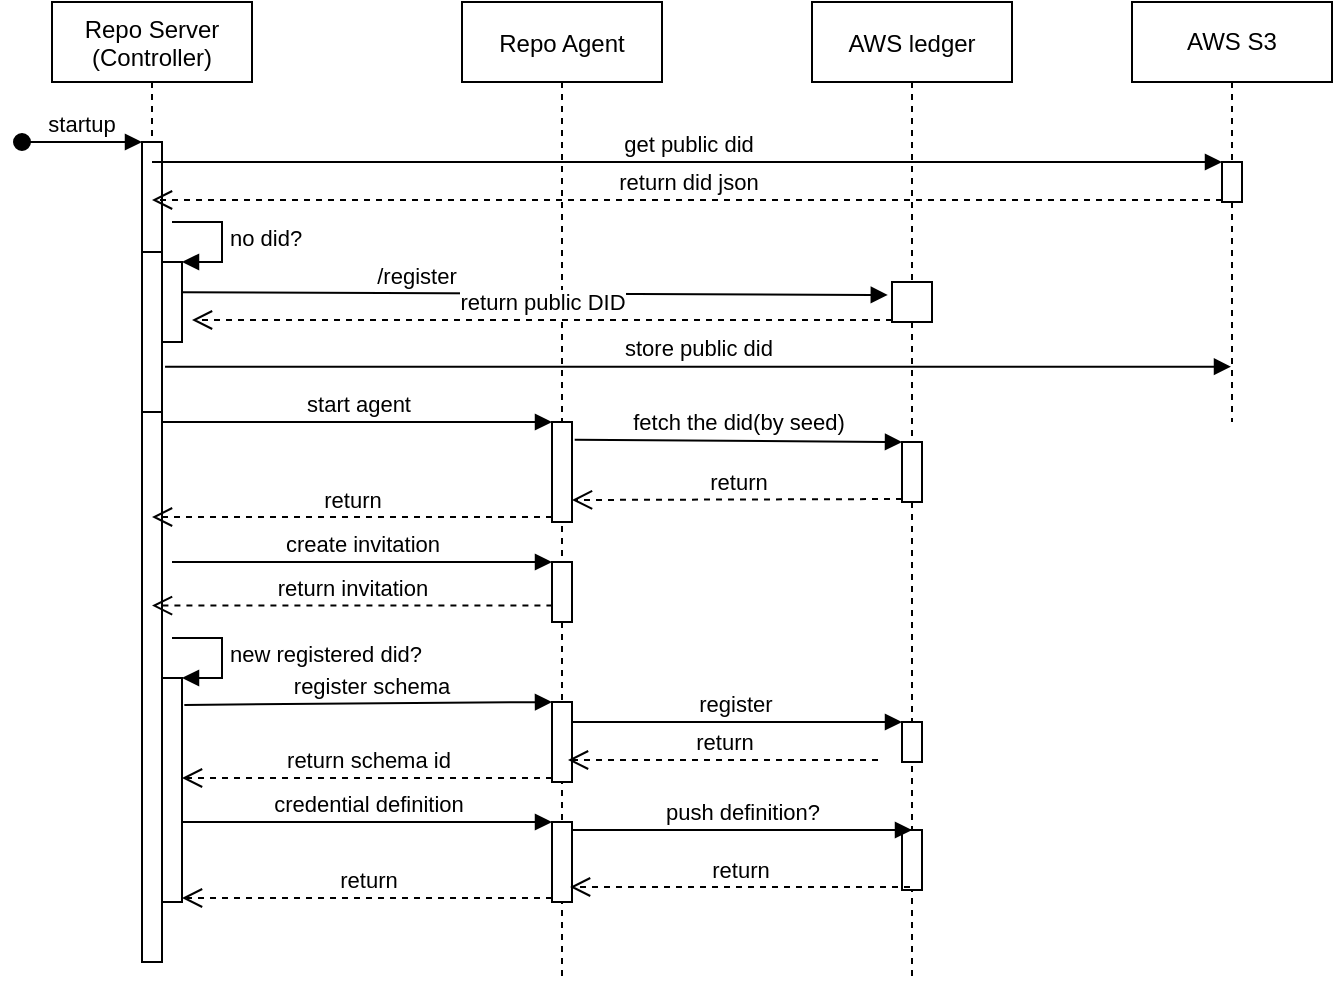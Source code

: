 <mxfile version="13.9.9" type="device"><diagram id="kgpKYQtTHZ0yAKxKKP6v" name="Page-1"><mxGraphModel dx="1122" dy="617" grid="1" gridSize="10" guides="1" tooltips="1" connect="1" arrows="1" fold="1" page="1" pageScale="1" pageWidth="850" pageHeight="1100" math="0" shadow="0"><root><mxCell id="0"/><mxCell id="1" parent="0"/><mxCell id="3nuBFxr9cyL0pnOWT2aG-1" value="Repo Server&#10;(Controller)" style="shape=umlLifeline;perimeter=lifelinePerimeter;container=1;collapsible=0;recursiveResize=0;rounded=0;shadow=0;strokeWidth=1;" parent="1" vertex="1"><mxGeometry x="120" y="80" width="100" height="480" as="geometry"/></mxCell><mxCell id="3nuBFxr9cyL0pnOWT2aG-2" value="" style="points=[];perimeter=orthogonalPerimeter;rounded=0;shadow=0;strokeWidth=1;" parent="3nuBFxr9cyL0pnOWT2aG-1" vertex="1"><mxGeometry x="45" y="70" width="10" height="410" as="geometry"/></mxCell><mxCell id="3nuBFxr9cyL0pnOWT2aG-3" value="startup" style="verticalAlign=bottom;startArrow=oval;endArrow=block;startSize=8;shadow=0;strokeWidth=1;" parent="3nuBFxr9cyL0pnOWT2aG-1" target="3nuBFxr9cyL0pnOWT2aG-2" edge="1"><mxGeometry relative="1" as="geometry"><mxPoint x="-15" y="70" as="sourcePoint"/></mxGeometry></mxCell><mxCell id="3nuBFxr9cyL0pnOWT2aG-4" value="" style="points=[];perimeter=orthogonalPerimeter;rounded=0;shadow=0;strokeWidth=1;" parent="3nuBFxr9cyL0pnOWT2aG-1" vertex="1"><mxGeometry x="45" y="125" width="10" height="80" as="geometry"/></mxCell><mxCell id="R063gct-nQPeViLU7_9N-5" value="" style="html=1;points=[];perimeter=orthogonalPerimeter;" parent="3nuBFxr9cyL0pnOWT2aG-1" vertex="1"><mxGeometry x="55" y="130" width="10" height="40" as="geometry"/></mxCell><mxCell id="R063gct-nQPeViLU7_9N-6" value="no did?" style="edgeStyle=orthogonalEdgeStyle;html=1;align=left;spacingLeft=2;endArrow=block;rounded=0;entryX=1;entryY=0;" parent="3nuBFxr9cyL0pnOWT2aG-1" target="R063gct-nQPeViLU7_9N-5" edge="1"><mxGeometry relative="1" as="geometry"><mxPoint x="60" y="110" as="sourcePoint"/><Array as="points"><mxPoint x="85" y="110"/></Array></mxGeometry></mxCell><mxCell id="R063gct-nQPeViLU7_9N-18" value="" style="html=1;points=[];perimeter=orthogonalPerimeter;" parent="3nuBFxr9cyL0pnOWT2aG-1" vertex="1"><mxGeometry x="55" y="338" width="10" height="112" as="geometry"/></mxCell><mxCell id="R063gct-nQPeViLU7_9N-19" value="new registered did?" style="edgeStyle=orthogonalEdgeStyle;html=1;align=left;spacingLeft=2;endArrow=block;rounded=0;entryX=1;entryY=0;" parent="3nuBFxr9cyL0pnOWT2aG-1" target="R063gct-nQPeViLU7_9N-18" edge="1"><mxGeometry relative="1" as="geometry"><mxPoint x="60" y="318" as="sourcePoint"/><Array as="points"><mxPoint x="85" y="318"/><mxPoint x="85" y="338"/></Array></mxGeometry></mxCell><mxCell id="3nuBFxr9cyL0pnOWT2aG-5" value="Repo Agent" style="shape=umlLifeline;perimeter=lifelinePerimeter;container=1;collapsible=0;recursiveResize=0;rounded=0;shadow=0;strokeWidth=1;" parent="1" vertex="1"><mxGeometry x="325" y="80" width="100" height="490" as="geometry"/></mxCell><mxCell id="4yu0Km1aw1DMIzy2Llx--33" value="" style="html=1;points=[];perimeter=orthogonalPerimeter;" parent="3nuBFxr9cyL0pnOWT2aG-5" vertex="1"><mxGeometry x="45" y="350" width="10" height="40" as="geometry"/></mxCell><mxCell id="4yu0Km1aw1DMIzy2Llx--36" value="" style="html=1;points=[];perimeter=orthogonalPerimeter;" parent="3nuBFxr9cyL0pnOWT2aG-5" vertex="1"><mxGeometry x="45" y="410" width="10" height="40" as="geometry"/></mxCell><mxCell id="4yu0Km1aw1DMIzy2Llx--30" value="" style="html=1;points=[];perimeter=orthogonalPerimeter;" parent="3nuBFxr9cyL0pnOWT2aG-5" vertex="1"><mxGeometry x="45" y="280" width="10" height="30" as="geometry"/></mxCell><mxCell id="R063gct-nQPeViLU7_9N-11" value="" style="html=1;points=[];perimeter=orthogonalPerimeter;" parent="3nuBFxr9cyL0pnOWT2aG-5" vertex="1"><mxGeometry x="45" y="210" width="10" height="50" as="geometry"/></mxCell><mxCell id="4yu0Km1aw1DMIzy2Llx--1" value="AWS ledger" style="shape=umlLifeline;perimeter=lifelinePerimeter;container=1;collapsible=0;recursiveResize=0;rounded=0;shadow=0;strokeWidth=1;" parent="1" vertex="1"><mxGeometry x="500" y="80" width="100" height="490" as="geometry"/></mxCell><mxCell id="4yu0Km1aw1DMIzy2Llx--23" value="" style="html=1;points=[];perimeter=orthogonalPerimeter;" parent="4yu0Km1aw1DMIzy2Llx--1" vertex="1"><mxGeometry x="40" y="140" width="20" height="20" as="geometry"/></mxCell><mxCell id="R063gct-nQPeViLU7_9N-15" value="" style="html=1;points=[];perimeter=orthogonalPerimeter;" parent="4yu0Km1aw1DMIzy2Llx--1" vertex="1"><mxGeometry x="45" y="220" width="10" height="30" as="geometry"/></mxCell><mxCell id="9Ba4lEASRsotCvZsTzyW-2" value="" style="html=1;points=[];perimeter=orthogonalPerimeter;" vertex="1" parent="4yu0Km1aw1DMIzy2Llx--1"><mxGeometry x="45" y="360" width="10" height="20" as="geometry"/></mxCell><mxCell id="9Ba4lEASRsotCvZsTzyW-5" value="" style="html=1;points=[];perimeter=orthogonalPerimeter;" vertex="1" parent="4yu0Km1aw1DMIzy2Llx--1"><mxGeometry x="45" y="414" width="10" height="30" as="geometry"/></mxCell><mxCell id="4yu0Km1aw1DMIzy2Llx--24" value="/register" style="html=1;verticalAlign=bottom;endArrow=block;entryX=-0.105;entryY=0.324;exitX=0.979;exitY=0.378;exitDx=0;exitDy=0;exitPerimeter=0;entryDx=0;entryDy=0;entryPerimeter=0;" parent="1" source="R063gct-nQPeViLU7_9N-5" target="4yu0Km1aw1DMIzy2Llx--23" edge="1"><mxGeometry x="-0.342" relative="1" as="geometry"><mxPoint x="405" y="170" as="sourcePoint"/><mxPoint x="1" as="offset"/></mxGeometry></mxCell><mxCell id="4yu0Km1aw1DMIzy2Llx--31" value="create invitation" style="html=1;verticalAlign=bottom;endArrow=block;entryX=0;entryY=0;" parent="1" target="4yu0Km1aw1DMIzy2Llx--30" edge="1"><mxGeometry relative="1" as="geometry"><mxPoint x="180" y="360" as="sourcePoint"/></mxGeometry></mxCell><mxCell id="4yu0Km1aw1DMIzy2Llx--32" value="return invitation" style="html=1;verticalAlign=bottom;endArrow=open;dashed=1;endSize=8;exitX=0.021;exitY=0.727;exitDx=0;exitDy=0;exitPerimeter=0;" parent="1" source="4yu0Km1aw1DMIzy2Llx--30" target="3nuBFxr9cyL0pnOWT2aG-1" edge="1"><mxGeometry relative="1" as="geometry"><mxPoint x="275" y="296" as="targetPoint"/></mxGeometry></mxCell><mxCell id="4yu0Km1aw1DMIzy2Llx--34" value="&amp;nbsp;register schema" style="html=1;verticalAlign=bottom;endArrow=block;entryX=0;entryY=0;exitX=1.117;exitY=0.12;exitDx=0;exitDy=0;exitPerimeter=0;" parent="1" source="R063gct-nQPeViLU7_9N-18" target="4yu0Km1aw1DMIzy2Llx--33" edge="1"><mxGeometry relative="1" as="geometry"><mxPoint x="180" y="355" as="sourcePoint"/></mxGeometry></mxCell><mxCell id="4yu0Km1aw1DMIzy2Llx--35" value="return schema id" style="html=1;verticalAlign=bottom;endArrow=open;dashed=1;endSize=8;exitX=0;exitY=0.95;" parent="1" source="4yu0Km1aw1DMIzy2Llx--33" target="R063gct-nQPeViLU7_9N-18" edge="1"><mxGeometry relative="1" as="geometry"><mxPoint x="190" y="452" as="targetPoint"/></mxGeometry></mxCell><mxCell id="4yu0Km1aw1DMIzy2Llx--38" value="return" style="html=1;verticalAlign=bottom;endArrow=open;dashed=1;endSize=8;exitX=0;exitY=0.95;" parent="1" source="4yu0Km1aw1DMIzy2Llx--36" target="R063gct-nQPeViLU7_9N-18" edge="1"><mxGeometry relative="1" as="geometry"><mxPoint x="190" y="504" as="targetPoint"/></mxGeometry></mxCell><mxCell id="4yu0Km1aw1DMIzy2Llx--37" value="credential definition" style="html=1;verticalAlign=bottom;endArrow=block;entryX=0;entryY=0;" parent="1" source="R063gct-nQPeViLU7_9N-18" target="4yu0Km1aw1DMIzy2Llx--36" edge="1"><mxGeometry relative="1" as="geometry"><mxPoint x="190" y="480" as="sourcePoint"/></mxGeometry></mxCell><mxCell id="R063gct-nQPeViLU7_9N-1" value="AWS S3" style="shape=umlLifeline;perimeter=lifelinePerimeter;whiteSpace=wrap;html=1;container=1;collapsible=0;recursiveResize=0;outlineConnect=0;" parent="1" vertex="1"><mxGeometry x="660" y="80" width="100" height="210" as="geometry"/></mxCell><mxCell id="R063gct-nQPeViLU7_9N-2" value="" style="html=1;points=[];perimeter=orthogonalPerimeter;" parent="R063gct-nQPeViLU7_9N-1" vertex="1"><mxGeometry x="45" y="80" width="10" height="20" as="geometry"/></mxCell><mxCell id="R063gct-nQPeViLU7_9N-3" value="get public did" style="html=1;verticalAlign=bottom;endArrow=block;entryX=0;entryY=0;" parent="1" source="3nuBFxr9cyL0pnOWT2aG-1" target="R063gct-nQPeViLU7_9N-2" edge="1"><mxGeometry relative="1" as="geometry"><mxPoint x="620" y="135" as="sourcePoint"/></mxGeometry></mxCell><mxCell id="R063gct-nQPeViLU7_9N-4" value="return did json" style="html=1;verticalAlign=bottom;endArrow=open;dashed=1;endSize=8;exitX=0;exitY=0.95;" parent="1" source="R063gct-nQPeViLU7_9N-2" edge="1"><mxGeometry relative="1" as="geometry"><mxPoint x="170" y="179" as="targetPoint"/></mxGeometry></mxCell><mxCell id="R063gct-nQPeViLU7_9N-7" value="return public DID" style="html=1;verticalAlign=bottom;endArrow=open;dashed=1;endSize=8;exitX=0;exitY=0.95;" parent="1" source="4yu0Km1aw1DMIzy2Llx--23" edge="1"><mxGeometry relative="1" as="geometry"><mxPoint x="190" y="239" as="targetPoint"/><mxPoint x="540.0" y="278.5" as="sourcePoint"/></mxGeometry></mxCell><mxCell id="R063gct-nQPeViLU7_9N-9" value="store public did" style="html=1;verticalAlign=bottom;endArrow=block;exitX=1.152;exitY=0.717;exitDx=0;exitDy=0;exitPerimeter=0;" parent="1" source="3nuBFxr9cyL0pnOWT2aG-4" target="R063gct-nQPeViLU7_9N-1" edge="1"><mxGeometry width="80" relative="1" as="geometry"><mxPoint x="490" y="280" as="sourcePoint"/><mxPoint x="570" y="280" as="targetPoint"/></mxGeometry></mxCell><mxCell id="R063gct-nQPeViLU7_9N-12" value="start agent" style="html=1;verticalAlign=bottom;endArrow=block;entryX=0;entryY=0;" parent="1" source="3nuBFxr9cyL0pnOWT2aG-2" target="R063gct-nQPeViLU7_9N-11" edge="1"><mxGeometry relative="1" as="geometry"><mxPoint x="180" y="290" as="sourcePoint"/></mxGeometry></mxCell><mxCell id="R063gct-nQPeViLU7_9N-13" value="return" style="html=1;verticalAlign=bottom;endArrow=open;dashed=1;endSize=8;exitX=0;exitY=0.95;" parent="1" source="R063gct-nQPeViLU7_9N-11" target="3nuBFxr9cyL0pnOWT2aG-1" edge="1"><mxGeometry relative="1" as="geometry"><mxPoint x="300" y="356" as="targetPoint"/></mxGeometry></mxCell><mxCell id="R063gct-nQPeViLU7_9N-16" value="fetch the did(by seed)" style="html=1;verticalAlign=bottom;endArrow=block;entryX=0;entryY=0;exitX=1.134;exitY=0.178;exitDx=0;exitDy=0;exitPerimeter=0;" parent="1" source="R063gct-nQPeViLU7_9N-11" target="R063gct-nQPeViLU7_9N-15" edge="1"><mxGeometry relative="1" as="geometry"><mxPoint x="475" y="285" as="sourcePoint"/></mxGeometry></mxCell><mxCell id="R063gct-nQPeViLU7_9N-17" value="return" style="html=1;verticalAlign=bottom;endArrow=open;dashed=1;endSize=8;exitX=0;exitY=0.95;" parent="1" source="R063gct-nQPeViLU7_9N-15" edge="1"><mxGeometry relative="1" as="geometry"><mxPoint x="380" y="329" as="targetPoint"/></mxGeometry></mxCell><mxCell id="9Ba4lEASRsotCvZsTzyW-3" value="register&amp;nbsp;" style="html=1;verticalAlign=bottom;endArrow=block;entryX=0;entryY=0;" edge="1" target="9Ba4lEASRsotCvZsTzyW-2" parent="1" source="4yu0Km1aw1DMIzy2Llx--33"><mxGeometry relative="1" as="geometry"><mxPoint x="475" y="420" as="sourcePoint"/></mxGeometry></mxCell><mxCell id="9Ba4lEASRsotCvZsTzyW-4" value="return" style="html=1;verticalAlign=bottom;endArrow=open;dashed=1;endSize=8;exitX=0;exitY=0.95;" edge="1" parent="1"><mxGeometry relative="1" as="geometry"><mxPoint x="378" y="459" as="targetPoint"/><mxPoint x="533" y="459" as="sourcePoint"/></mxGeometry></mxCell><mxCell id="9Ba4lEASRsotCvZsTzyW-6" value="push definition?" style="html=1;verticalAlign=bottom;endArrow=block;entryX=0;entryY=0;" edge="1" parent="1"><mxGeometry relative="1" as="geometry"><mxPoint x="380.024" y="494" as="sourcePoint"/><mxPoint x="550" y="494" as="targetPoint"/></mxGeometry></mxCell><mxCell id="9Ba4lEASRsotCvZsTzyW-7" value="return" style="html=1;verticalAlign=bottom;endArrow=open;dashed=1;endSize=8;exitX=0;exitY=0.95;" edge="1" parent="1"><mxGeometry relative="1" as="geometry"><mxPoint x="379.024" y="522.5" as="targetPoint"/><mxPoint x="549" y="522.5" as="sourcePoint"/></mxGeometry></mxCell></root></mxGraphModel></diagram></mxfile>